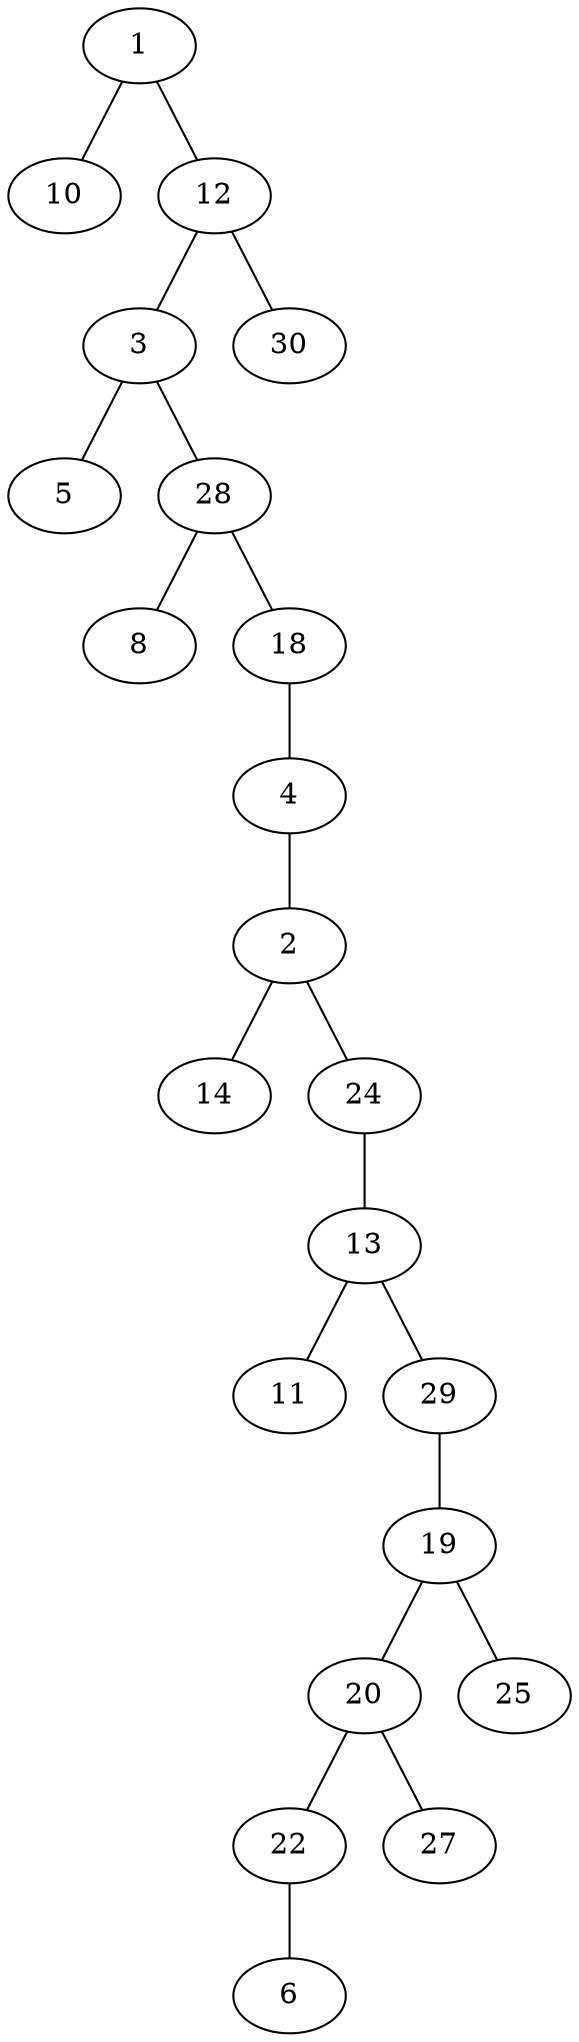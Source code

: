 graph arbol_BFS_G_1 {
    1;
    10;
    12;
    3;
    30;
    5;
    28;
    8;
    18;
    4;
    2;
    14;
    24;
    13;
    11;
    29;
    19;
    20;
    25;
    22;
    27;
    6;
    1 -- 10;
    1 -- 12;
    12 -- 3;
    12 -- 30;
    3 -- 5;
    3 -- 28;
    28 -- 8;
    28 -- 18;
    18 -- 4;
    4 -- 2;
    2 -- 14;
    2 -- 24;
    24 -- 13;
    13 -- 11;
    13 -- 29;
    29 -- 19;
    19 -- 20;
    19 -- 25;
    20 -- 22;
    20 -- 27;
    22 -- 6;
}